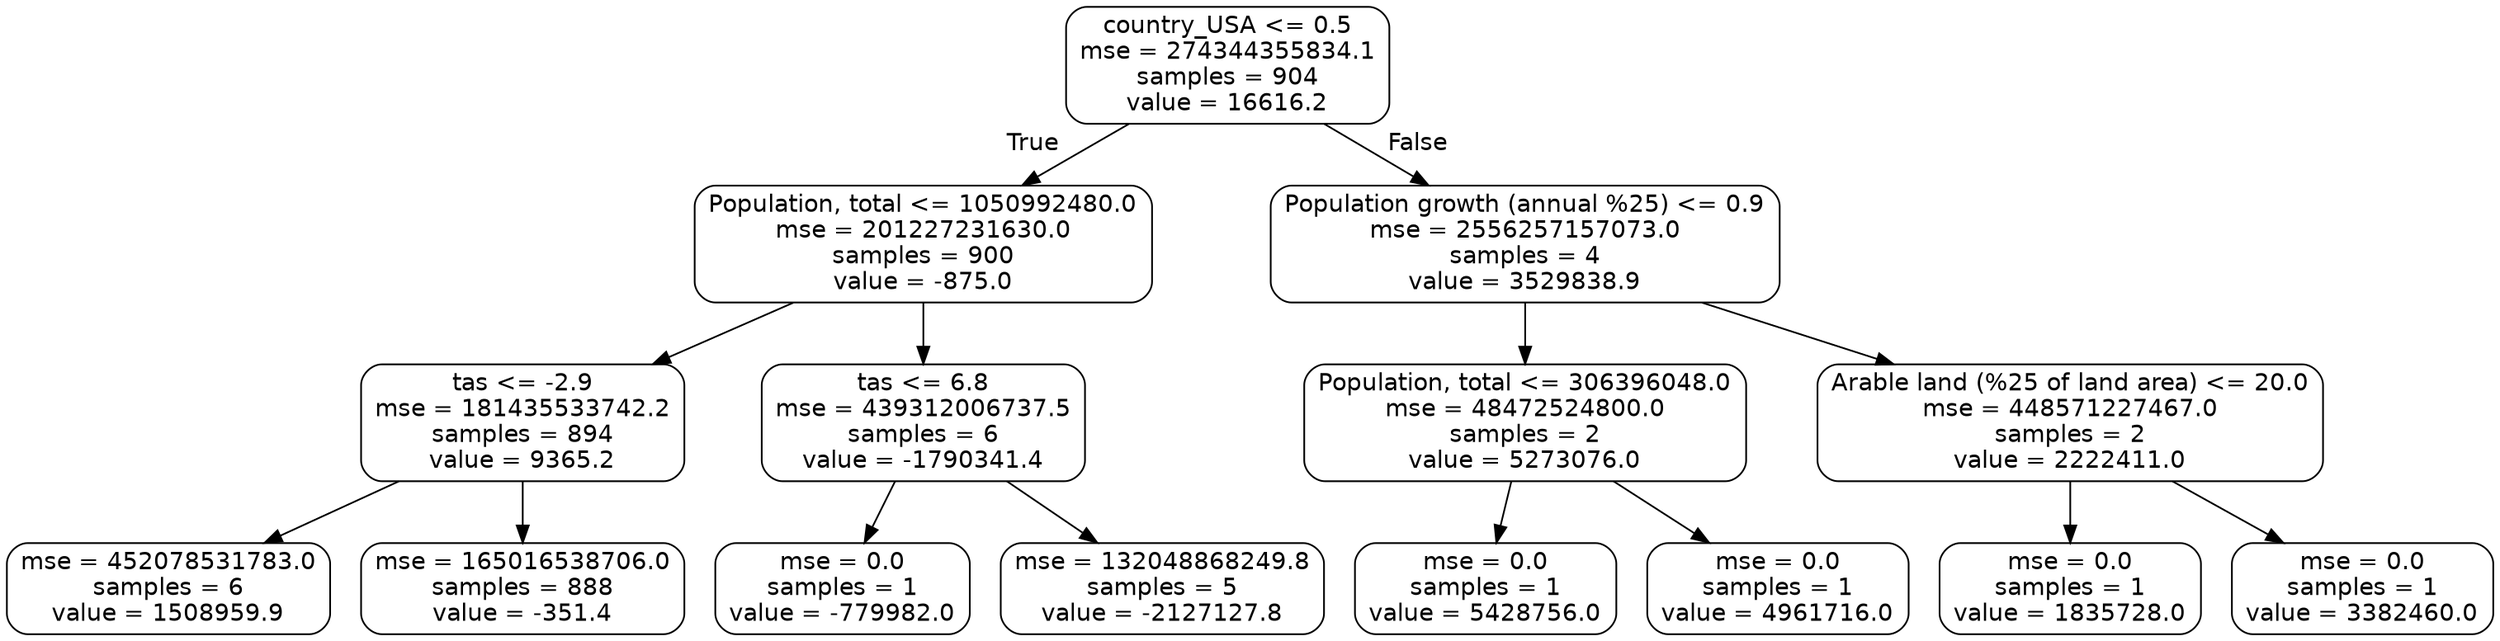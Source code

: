 digraph Tree {
node [shape=box, style="rounded", color="black", fontname=helvetica] ;
edge [fontname=helvetica] ;
0 [label="country_USA <= 0.5\nmse = 274344355834.1\nsamples = 904\nvalue = 16616.2"] ;
1 [label="Population, total <= 1050992480.0\nmse = 201227231630.0\nsamples = 900\nvalue = -875.0"] ;
0 -> 1 [labeldistance=2.5, labelangle=45, headlabel="True"] ;
2 [label="tas <= -2.9\nmse = 181435533742.2\nsamples = 894\nvalue = 9365.2"] ;
1 -> 2 ;
3 [label="mse = 452078531783.0\nsamples = 6\nvalue = 1508959.9"] ;
2 -> 3 ;
4 [label="mse = 165016538706.0\nsamples = 888\nvalue = -351.4"] ;
2 -> 4 ;
5 [label="tas <= 6.8\nmse = 439312006737.5\nsamples = 6\nvalue = -1790341.4"] ;
1 -> 5 ;
6 [label="mse = 0.0\nsamples = 1\nvalue = -779982.0"] ;
5 -> 6 ;
7 [label="mse = 132048868249.8\nsamples = 5\nvalue = -2127127.8"] ;
5 -> 7 ;
8 [label="Population growth (annual %25) <= 0.9\nmse = 2556257157073.0\nsamples = 4\nvalue = 3529838.9"] ;
0 -> 8 [labeldistance=2.5, labelangle=-45, headlabel="False"] ;
9 [label="Population, total <= 306396048.0\nmse = 48472524800.0\nsamples = 2\nvalue = 5273076.0"] ;
8 -> 9 ;
10 [label="mse = 0.0\nsamples = 1\nvalue = 5428756.0"] ;
9 -> 10 ;
11 [label="mse = 0.0\nsamples = 1\nvalue = 4961716.0"] ;
9 -> 11 ;
12 [label="Arable land (%25 of land area) <= 20.0\nmse = 448571227467.0\nsamples = 2\nvalue = 2222411.0"] ;
8 -> 12 ;
13 [label="mse = 0.0\nsamples = 1\nvalue = 1835728.0"] ;
12 -> 13 ;
14 [label="mse = 0.0\nsamples = 1\nvalue = 3382460.0"] ;
12 -> 14 ;
}